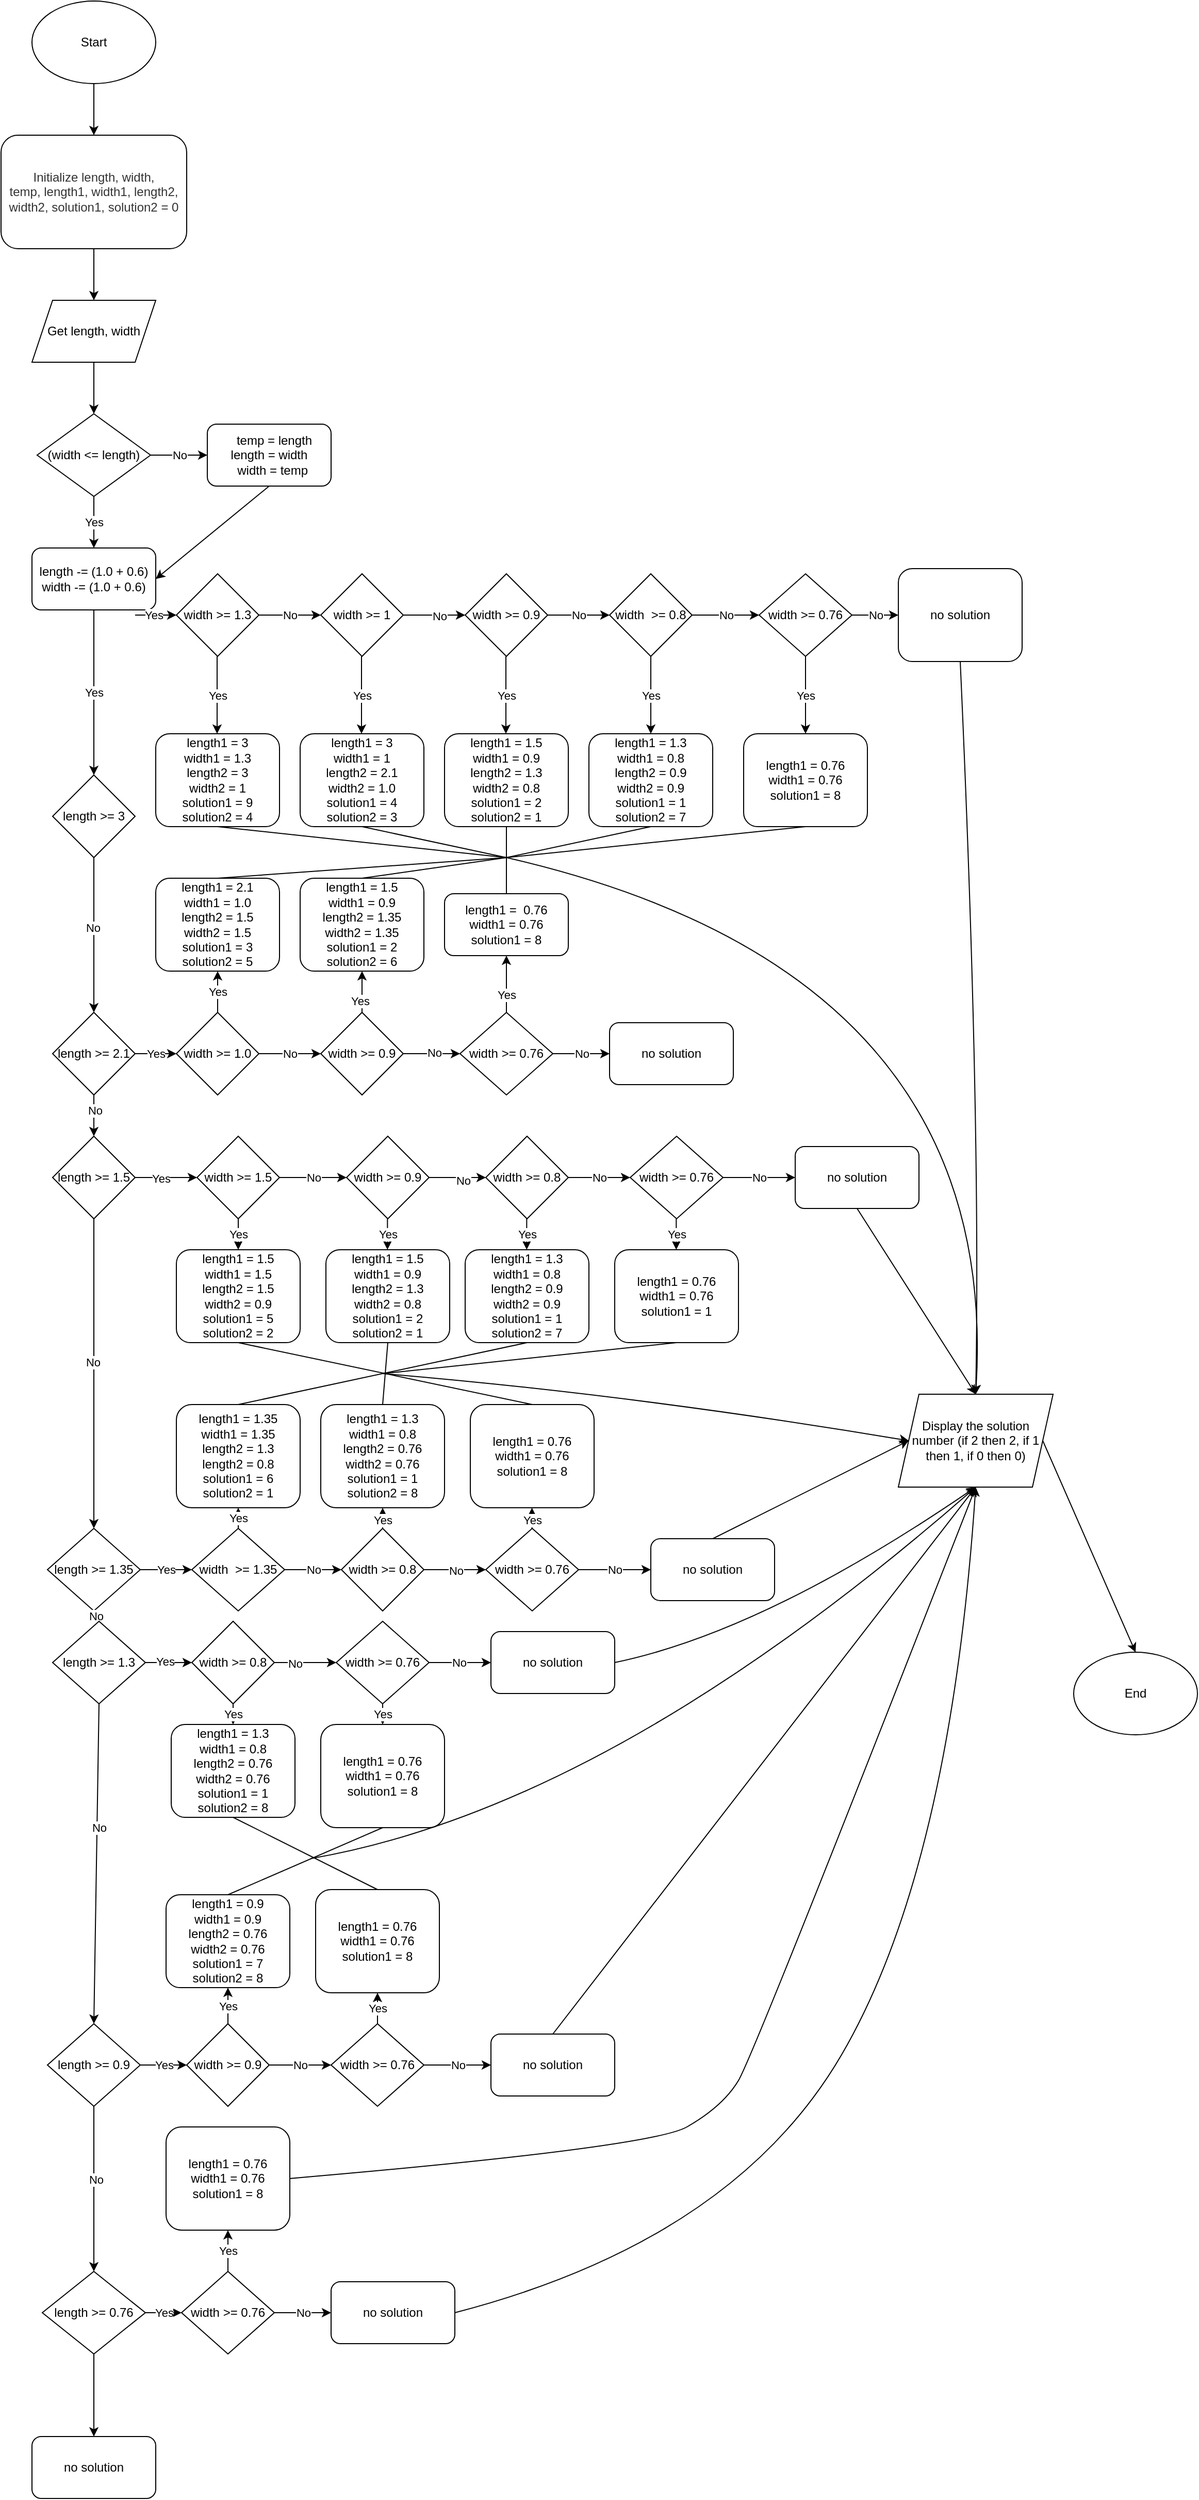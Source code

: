 <mxfile version="15.8.2" type="github">
  <diagram id="d-orxMP7u0uSfBueZLpv" name="Page-1">
    <mxGraphModel dx="1575" dy="1033" grid="1" gridSize="10" guides="1" tooltips="1" connect="1" arrows="1" fold="1" page="1" pageScale="1" pageWidth="1200" pageHeight="1920" math="0" shadow="0">
      <root>
        <mxCell id="0" />
        <mxCell id="1" parent="0" />
        <mxCell id="_EXevsXsaBAd4mSZJ1PT-3" value="" style="endArrow=classic;html=1;rounded=0;exitX=0.5;exitY=1;exitDx=0;exitDy=0;entryX=0.5;entryY=0;entryDx=0;entryDy=0;" parent="1" target="_EXevsXsaBAd4mSZJ1PT-4" edge="1">
          <mxGeometry width="50" height="50" relative="1" as="geometry">
            <mxPoint x="100.0" y="110" as="sourcePoint" />
            <mxPoint x="350" y="190" as="targetPoint" />
          </mxGeometry>
        </mxCell>
        <mxCell id="_EXevsXsaBAd4mSZJ1PT-4" value="&lt;span data-lucid-type=&quot;application/vnd.lucid.text&quot; data-lucid-content=&quot;{&amp;#34;t&amp;#34;:&amp;#34;Initialize length, width, temp, length1, width1, length2, width2, type1, type2&amp;#34;,&amp;#34;m&amp;#34;:[{&amp;#34;s&amp;#34;:0,&amp;#34;n&amp;#34;:&amp;#34;a&amp;#34;,&amp;#34;v&amp;#34;:&amp;#34;center&amp;#34;},{&amp;#34;s&amp;#34;:0,&amp;#34;n&amp;#34;:&amp;#34;f&amp;#34;,&amp;#34;v&amp;#34;:&amp;#34;Liberation Serif&amp;#34;,&amp;#34;e&amp;#34;:78},{&amp;#34;s&amp;#34;:0,&amp;#34;n&amp;#34;:&amp;#34;c&amp;#34;,&amp;#34;v&amp;#34;:&amp;#34;333333ff&amp;#34;,&amp;#34;e&amp;#34;:78}]}&quot;&gt;&lt;span style=&quot;text-align: center ; color: rgb(51 , 51 , 51)&quot;&gt;Initialize length, width,&lt;br&gt;temp, length1, width1, length2, width2, solution1, solution2 = 0&lt;/span&gt;&lt;/span&gt;" style="rounded=1;whiteSpace=wrap;html=1;" parent="1" vertex="1">
          <mxGeometry x="10" y="160" width="180" height="110" as="geometry" />
        </mxCell>
        <mxCell id="_EXevsXsaBAd4mSZJ1PT-5" value="Start" style="ellipse;whiteSpace=wrap;html=1;" parent="1" vertex="1">
          <mxGeometry x="40" y="30" width="120" height="80" as="geometry" />
        </mxCell>
        <mxCell id="_EXevsXsaBAd4mSZJ1PT-6" value="" style="endArrow=classic;html=1;rounded=0;" parent="1" edge="1">
          <mxGeometry width="50" height="50" relative="1" as="geometry">
            <mxPoint x="100" y="270" as="sourcePoint" />
            <mxPoint x="100" y="320" as="targetPoint" />
          </mxGeometry>
        </mxCell>
        <mxCell id="_EXevsXsaBAd4mSZJ1PT-7" value="Get length, width" style="shape=parallelogram;perimeter=parallelogramPerimeter;whiteSpace=wrap;html=1;fixedSize=1;" parent="1" vertex="1">
          <mxGeometry x="40" y="320" width="120" height="60" as="geometry" />
        </mxCell>
        <mxCell id="_EXevsXsaBAd4mSZJ1PT-8" value="" style="endArrow=classic;html=1;rounded=0;exitX=0.5;exitY=1;exitDx=0;exitDy=0;" parent="1" source="_EXevsXsaBAd4mSZJ1PT-7" edge="1">
          <mxGeometry width="50" height="50" relative="1" as="geometry">
            <mxPoint x="90" y="430" as="sourcePoint" />
            <mxPoint x="100" y="430" as="targetPoint" />
          </mxGeometry>
        </mxCell>
        <mxCell id="_EXevsXsaBAd4mSZJ1PT-9" value="(width &amp;lt;= length)" style="rhombus;whiteSpace=wrap;html=1;" parent="1" vertex="1">
          <mxGeometry x="45" y="430" width="110" height="80" as="geometry" />
        </mxCell>
        <mxCell id="_EXevsXsaBAd4mSZJ1PT-10" value="Yes" style="endArrow=classic;html=1;rounded=0;exitX=0.5;exitY=1;exitDx=0;exitDy=0;" parent="1" source="_EXevsXsaBAd4mSZJ1PT-9" edge="1">
          <mxGeometry width="50" height="50" relative="1" as="geometry">
            <mxPoint x="80" y="560" as="sourcePoint" />
            <mxPoint x="100" y="560" as="targetPoint" />
          </mxGeometry>
        </mxCell>
        <mxCell id="_EXevsXsaBAd4mSZJ1PT-11" value="No" style="endArrow=classic;html=1;rounded=0;exitX=1;exitY=0.5;exitDx=0;exitDy=0;" parent="1" source="_EXevsXsaBAd4mSZJ1PT-9" edge="1">
          <mxGeometry width="50" height="50" relative="1" as="geometry">
            <mxPoint x="160" y="490" as="sourcePoint" />
            <mxPoint x="210" y="470" as="targetPoint" />
          </mxGeometry>
        </mxCell>
        <mxCell id="_EXevsXsaBAd4mSZJ1PT-12" value="&amp;nbsp; &amp;nbsp;temp = length&lt;br&gt;length = width&lt;br&gt;&amp;nbsp; width = temp" style="rounded=1;whiteSpace=wrap;html=1;align=center;" parent="1" vertex="1">
          <mxGeometry x="210" y="440" width="120" height="60" as="geometry" />
        </mxCell>
        <mxCell id="_EXevsXsaBAd4mSZJ1PT-13" value="length -= (1.0 + 0.6)&lt;br&gt;width -= (1.0 + 0.6)" style="rounded=1;whiteSpace=wrap;html=1;" parent="1" vertex="1">
          <mxGeometry x="40" y="560" width="120" height="60" as="geometry" />
        </mxCell>
        <mxCell id="_EXevsXsaBAd4mSZJ1PT-14" value="Yes" style="endArrow=classic;html=1;rounded=0;exitX=0.5;exitY=1;exitDx=0;exitDy=0;entryX=0.5;entryY=0;entryDx=0;entryDy=0;" parent="1" source="_EXevsXsaBAd4mSZJ1PT-13" target="_EXevsXsaBAd4mSZJ1PT-16" edge="1">
          <mxGeometry width="50" height="50" relative="1" as="geometry">
            <mxPoint x="80" y="670" as="sourcePoint" />
            <mxPoint x="100" y="670" as="targetPoint" />
          </mxGeometry>
        </mxCell>
        <mxCell id="_EXevsXsaBAd4mSZJ1PT-15" value="" style="endArrow=classic;html=1;rounded=0;exitX=0.5;exitY=1;exitDx=0;exitDy=0;entryX=1;entryY=0.5;entryDx=0;entryDy=0;" parent="1" source="_EXevsXsaBAd4mSZJ1PT-12" target="_EXevsXsaBAd4mSZJ1PT-13" edge="1">
          <mxGeometry width="50" height="50" relative="1" as="geometry">
            <mxPoint x="250" y="550" as="sourcePoint" />
            <mxPoint x="300" y="500" as="targetPoint" />
          </mxGeometry>
        </mxCell>
        <mxCell id="_EXevsXsaBAd4mSZJ1PT-16" value="length &amp;gt;= 3" style="rhombus;whiteSpace=wrap;html=1;" parent="1" vertex="1">
          <mxGeometry x="60" y="780" width="80" height="80" as="geometry" />
        </mxCell>
        <mxCell id="_EXevsXsaBAd4mSZJ1PT-17" value="" style="endArrow=classic;html=1;rounded=0;exitX=1;exitY=0.5;exitDx=0;exitDy=0;entryX=0;entryY=0.5;entryDx=0;entryDy=0;" parent="1" target="_EXevsXsaBAd4mSZJ1PT-19" edge="1">
          <mxGeometry width="50" height="50" relative="1" as="geometry">
            <mxPoint x="140" y="625" as="sourcePoint" />
            <mxPoint x="200" y="515" as="targetPoint" />
          </mxGeometry>
        </mxCell>
        <mxCell id="_EXevsXsaBAd4mSZJ1PT-18" value="Yes" style="edgeLabel;html=1;align=center;verticalAlign=middle;resizable=0;points=[];" parent="_EXevsXsaBAd4mSZJ1PT-17" vertex="1" connectable="0">
          <mxGeometry x="-0.105" relative="1" as="geometry">
            <mxPoint as="offset" />
          </mxGeometry>
        </mxCell>
        <mxCell id="_EXevsXsaBAd4mSZJ1PT-19" value="width &amp;gt;= 1.3" style="rhombus;whiteSpace=wrap;html=1;" parent="1" vertex="1">
          <mxGeometry x="180" y="585" width="80" height="80" as="geometry" />
        </mxCell>
        <mxCell id="_EXevsXsaBAd4mSZJ1PT-20" value="No" style="endArrow=classic;html=1;rounded=0;exitX=1;exitY=0.5;exitDx=0;exitDy=0;entryX=0;entryY=0.5;entryDx=0;entryDy=0;" parent="1" source="_EXevsXsaBAd4mSZJ1PT-19" target="_EXevsXsaBAd4mSZJ1PT-21" edge="1">
          <mxGeometry width="50" height="50" relative="1" as="geometry">
            <mxPoint x="280" y="535" as="sourcePoint" />
            <mxPoint x="330" y="515" as="targetPoint" />
          </mxGeometry>
        </mxCell>
        <mxCell id="_EXevsXsaBAd4mSZJ1PT-21" value="width &amp;gt;= 1" style="rhombus;whiteSpace=wrap;html=1;" parent="1" vertex="1">
          <mxGeometry x="320" y="585" width="80" height="80" as="geometry" />
        </mxCell>
        <mxCell id="_EXevsXsaBAd4mSZJ1PT-22" value="" style="endArrow=classic;html=1;rounded=0;exitX=0.5;exitY=1;exitDx=0;exitDy=0;entryX=0.5;entryY=0;entryDx=0;entryDy=0;" parent="1" source="_EXevsXsaBAd4mSZJ1PT-16" target="_EXevsXsaBAd4mSZJ1PT-23" edge="1">
          <mxGeometry width="50" height="50" relative="1" as="geometry">
            <mxPoint x="70" y="800" as="sourcePoint" />
            <mxPoint x="100" y="800" as="targetPoint" />
          </mxGeometry>
        </mxCell>
        <mxCell id="_EXevsXsaBAd4mSZJ1PT-35" value="No" style="edgeLabel;html=1;align=center;verticalAlign=middle;resizable=0;points=[];" parent="_EXevsXsaBAd4mSZJ1PT-22" vertex="1" connectable="0">
          <mxGeometry x="-0.092" y="-1" relative="1" as="geometry">
            <mxPoint as="offset" />
          </mxGeometry>
        </mxCell>
        <mxCell id="_EXevsXsaBAd4mSZJ1PT-23" value="length &amp;gt;= 2.1" style="rhombus;whiteSpace=wrap;html=1;" parent="1" vertex="1">
          <mxGeometry x="60" y="1010" width="80" height="80" as="geometry" />
        </mxCell>
        <mxCell id="_EXevsXsaBAd4mSZJ1PT-24" value="" style="endArrow=classic;html=1;rounded=0;exitX=0.5;exitY=1;exitDx=0;exitDy=0;entryX=0.5;entryY=0;entryDx=0;entryDy=0;" parent="1" source="_EXevsXsaBAd4mSZJ1PT-23" target="_EXevsXsaBAd4mSZJ1PT-25" edge="1">
          <mxGeometry width="50" height="50" relative="1" as="geometry">
            <mxPoint x="70" y="930" as="sourcePoint" />
            <mxPoint x="100" y="930" as="targetPoint" />
          </mxGeometry>
        </mxCell>
        <mxCell id="_EXevsXsaBAd4mSZJ1PT-36" value="No" style="edgeLabel;html=1;align=center;verticalAlign=middle;resizable=0;points=[];" parent="_EXevsXsaBAd4mSZJ1PT-24" vertex="1" connectable="0">
          <mxGeometry x="-0.244" y="1" relative="1" as="geometry">
            <mxPoint as="offset" />
          </mxGeometry>
        </mxCell>
        <mxCell id="_EXevsXsaBAd4mSZJ1PT-25" value="length &amp;gt;= 1.5" style="rhombus;whiteSpace=wrap;html=1;" parent="1" vertex="1">
          <mxGeometry x="60" y="1130" width="80" height="80" as="geometry" />
        </mxCell>
        <mxCell id="_EXevsXsaBAd4mSZJ1PT-26" value="" style="endArrow=classic;html=1;rounded=0;exitX=0.5;exitY=1;exitDx=0;exitDy=0;entryX=0.5;entryY=0;entryDx=0;entryDy=0;" parent="1" source="_EXevsXsaBAd4mSZJ1PT-25" target="_EXevsXsaBAd4mSZJ1PT-27" edge="1">
          <mxGeometry width="50" height="50" relative="1" as="geometry">
            <mxPoint x="70" y="1060" as="sourcePoint" />
            <mxPoint x="100" y="1050" as="targetPoint" />
          </mxGeometry>
        </mxCell>
        <mxCell id="_EXevsXsaBAd4mSZJ1PT-37" value="No" style="edgeLabel;html=1;align=center;verticalAlign=middle;resizable=0;points=[];" parent="_EXevsXsaBAd4mSZJ1PT-26" vertex="1" connectable="0">
          <mxGeometry x="-0.072" y="-1" relative="1" as="geometry">
            <mxPoint as="offset" />
          </mxGeometry>
        </mxCell>
        <mxCell id="_EXevsXsaBAd4mSZJ1PT-27" value="length &amp;gt;= 1.35" style="rhombus;whiteSpace=wrap;html=1;" parent="1" vertex="1">
          <mxGeometry x="55" y="1510" width="90" height="80" as="geometry" />
        </mxCell>
        <mxCell id="_EXevsXsaBAd4mSZJ1PT-28" value="" style="endArrow=classic;html=1;rounded=0;exitX=0.5;exitY=1;exitDx=0;exitDy=0;entryX=0.5;entryY=0;entryDx=0;entryDy=0;" parent="1" source="_EXevsXsaBAd4mSZJ1PT-27" target="_EXevsXsaBAd4mSZJ1PT-29" edge="1">
          <mxGeometry width="50" height="50" relative="1" as="geometry">
            <mxPoint x="150" y="1110" as="sourcePoint" />
            <mxPoint x="200" y="1090" as="targetPoint" />
          </mxGeometry>
        </mxCell>
        <mxCell id="_EXevsXsaBAd4mSZJ1PT-38" value="No" style="edgeLabel;html=1;align=center;verticalAlign=middle;resizable=0;points=[];" parent="_EXevsXsaBAd4mSZJ1PT-28" vertex="1" connectable="0">
          <mxGeometry x="-0.063" y="-1" relative="1" as="geometry">
            <mxPoint as="offset" />
          </mxGeometry>
        </mxCell>
        <mxCell id="_EXevsXsaBAd4mSZJ1PT-29" value="length &amp;gt;= 1.3" style="rhombus;whiteSpace=wrap;html=1;" parent="1" vertex="1">
          <mxGeometry x="60" y="1600" width="90" height="80" as="geometry" />
        </mxCell>
        <mxCell id="_EXevsXsaBAd4mSZJ1PT-31" value="" style="endArrow=classic;html=1;rounded=0;entryX=0.5;entryY=0;entryDx=0;entryDy=0;exitX=0.5;exitY=1;exitDx=0;exitDy=0;" parent="1" source="_EXevsXsaBAd4mSZJ1PT-29" target="_EXevsXsaBAd4mSZJ1PT-108" edge="1">
          <mxGeometry width="50" height="50" relative="1" as="geometry">
            <mxPoint x="30" y="1450" as="sourcePoint" />
            <mxPoint x="350" y="1290" as="targetPoint" />
          </mxGeometry>
        </mxCell>
        <mxCell id="_EXevsXsaBAd4mSZJ1PT-39" value="No" style="edgeLabel;html=1;align=center;verticalAlign=middle;resizable=0;points=[];" parent="_EXevsXsaBAd4mSZJ1PT-31" vertex="1" connectable="0">
          <mxGeometry x="-0.225" y="2" relative="1" as="geometry">
            <mxPoint as="offset" />
          </mxGeometry>
        </mxCell>
        <mxCell id="_EXevsXsaBAd4mSZJ1PT-33" value="" style="endArrow=classic;html=1;rounded=0;exitX=0.5;exitY=1;exitDx=0;exitDy=0;entryX=0.5;entryY=0;entryDx=0;entryDy=0;" parent="1" source="_EXevsXsaBAd4mSZJ1PT-108" target="_EXevsXsaBAd4mSZJ1PT-34" edge="1">
          <mxGeometry width="50" height="50" relative="1" as="geometry">
            <mxPoint x="430" y="1180" as="sourcePoint" />
            <mxPoint x="480" y="1090" as="targetPoint" />
          </mxGeometry>
        </mxCell>
        <mxCell id="_EXevsXsaBAd4mSZJ1PT-40" value="No" style="edgeLabel;html=1;align=center;verticalAlign=middle;resizable=0;points=[];" parent="_EXevsXsaBAd4mSZJ1PT-33" vertex="1" connectable="0">
          <mxGeometry x="-0.115" y="2" relative="1" as="geometry">
            <mxPoint as="offset" />
          </mxGeometry>
        </mxCell>
        <mxCell id="_EXevsXsaBAd4mSZJ1PT-34" value="length &amp;gt;= 0.76" style="rhombus;whiteSpace=wrap;html=1;" parent="1" vertex="1">
          <mxGeometry x="50" y="2230" width="100" height="80" as="geometry" />
        </mxCell>
        <mxCell id="_EXevsXsaBAd4mSZJ1PT-42" value="length1 = 3&lt;br&gt;width1 = 1.3&lt;br&gt;length2 = 3&lt;br&gt;width2 = 1&lt;br&gt;solution1 = 9&lt;br&gt;solution2 = 4" style="rounded=1;whiteSpace=wrap;html=1;align=center;" parent="1" vertex="1">
          <mxGeometry x="160" y="740" width="120" height="90" as="geometry" />
        </mxCell>
        <mxCell id="_EXevsXsaBAd4mSZJ1PT-45" value="length1 = 3&lt;br&gt;width1 = 1&lt;br&gt;length2 = 2.1&lt;br&gt;width2 = 1.0&lt;br&gt;solution1 = 4&lt;br&gt;solution2 = 3" style="rounded=1;whiteSpace=wrap;html=1;" parent="1" vertex="1">
          <mxGeometry x="300" y="740" width="120" height="90" as="geometry" />
        </mxCell>
        <mxCell id="_EXevsXsaBAd4mSZJ1PT-46" value="Yes" style="endArrow=classic;html=1;rounded=0;exitX=1;exitY=0.5;exitDx=0;exitDy=0;entryX=0;entryY=0.5;entryDx=0;entryDy=0;" parent="1" source="_EXevsXsaBAd4mSZJ1PT-23" target="_EXevsXsaBAd4mSZJ1PT-50" edge="1">
          <mxGeometry width="50" height="50" relative="1" as="geometry">
            <mxPoint x="340" y="850" as="sourcePoint" />
            <mxPoint x="200" y="840" as="targetPoint" />
          </mxGeometry>
        </mxCell>
        <mxCell id="_EXevsXsaBAd4mSZJ1PT-50" value="width &amp;gt;= 1.0" style="rhombus;whiteSpace=wrap;html=1;" parent="1" vertex="1">
          <mxGeometry x="180" y="1010" width="80" height="80" as="geometry" />
        </mxCell>
        <mxCell id="_EXevsXsaBAd4mSZJ1PT-51" value="Yes" style="endArrow=classic;html=1;rounded=0;exitX=0.5;exitY=0;exitDx=0;exitDy=0;entryX=0.5;entryY=1;entryDx=0;entryDy=0;" parent="1" source="_EXevsXsaBAd4mSZJ1PT-50" target="_EXevsXsaBAd4mSZJ1PT-52" edge="1">
          <mxGeometry width="50" height="50" relative="1" as="geometry">
            <mxPoint x="280" y="860" as="sourcePoint" />
            <mxPoint x="330" y="840" as="targetPoint" />
          </mxGeometry>
        </mxCell>
        <mxCell id="_EXevsXsaBAd4mSZJ1PT-52" value="length1 = 2.1&lt;br&gt;width1 = 1.0&lt;br&gt;length2 = 1.5&lt;br&gt;width2 = 1.5&lt;br&gt;solution1 = 3&lt;br&gt;solution2 = 5" style="rounded=1;whiteSpace=wrap;html=1;" parent="1" vertex="1">
          <mxGeometry x="160" y="880" width="120" height="90" as="geometry" />
        </mxCell>
        <mxCell id="_EXevsXsaBAd4mSZJ1PT-54" value="No" style="endArrow=classic;html=1;rounded=0;exitX=1;exitY=0.5;exitDx=0;exitDy=0;entryX=0;entryY=0.5;entryDx=0;entryDy=0;" parent="1" source="_EXevsXsaBAd4mSZJ1PT-50" target="_EXevsXsaBAd4mSZJ1PT-57" edge="1">
          <mxGeometry width="50" height="50" relative="1" as="geometry">
            <mxPoint x="280" y="870" as="sourcePoint" />
            <mxPoint x="330" y="880" as="targetPoint" />
          </mxGeometry>
        </mxCell>
        <mxCell id="_EXevsXsaBAd4mSZJ1PT-56" value="" style="endArrow=classic;html=1;rounded=0;exitX=1;exitY=0.5;exitDx=0;exitDy=0;entryX=0;entryY=0.5;entryDx=0;entryDy=0;" parent="1" source="_EXevsXsaBAd4mSZJ1PT-25" target="_EXevsXsaBAd4mSZJ1PT-67" edge="1">
          <mxGeometry width="50" height="50" relative="1" as="geometry">
            <mxPoint x="140" y="990" as="sourcePoint" />
            <mxPoint x="190" y="970" as="targetPoint" />
          </mxGeometry>
        </mxCell>
        <mxCell id="_EXevsXsaBAd4mSZJ1PT-72" value="Yes" style="edgeLabel;html=1;align=center;verticalAlign=middle;resizable=0;points=[];" parent="_EXevsXsaBAd4mSZJ1PT-56" vertex="1" connectable="0">
          <mxGeometry x="-0.182" y="-1" relative="1" as="geometry">
            <mxPoint as="offset" />
          </mxGeometry>
        </mxCell>
        <mxCell id="_EXevsXsaBAd4mSZJ1PT-57" value="width &amp;gt;= 0.9" style="rhombus;whiteSpace=wrap;html=1;" parent="1" vertex="1">
          <mxGeometry x="320" y="1010" width="80" height="80" as="geometry" />
        </mxCell>
        <mxCell id="_EXevsXsaBAd4mSZJ1PT-58" value="" style="endArrow=classic;html=1;rounded=0;entryX=0.5;entryY=1;entryDx=0;entryDy=0;exitX=0.5;exitY=0;exitDx=0;exitDy=0;" parent="1" source="_EXevsXsaBAd4mSZJ1PT-57" target="_EXevsXsaBAd4mSZJ1PT-59" edge="1">
          <mxGeometry width="50" height="50" relative="1" as="geometry">
            <mxPoint x="370" y="1070" as="sourcePoint" />
            <mxPoint x="460" y="840" as="targetPoint" />
          </mxGeometry>
        </mxCell>
        <mxCell id="_EXevsXsaBAd4mSZJ1PT-60" value="Yes" style="edgeLabel;html=1;align=center;verticalAlign=middle;resizable=0;points=[];" parent="_EXevsXsaBAd4mSZJ1PT-58" vertex="1" connectable="0">
          <mxGeometry x="-0.421" y="2" relative="1" as="geometry">
            <mxPoint as="offset" />
          </mxGeometry>
        </mxCell>
        <mxCell id="_EXevsXsaBAd4mSZJ1PT-59" value="length1 = 1.5&lt;br&gt;width1 = 0.9&lt;br&gt;length2 = 1.35&lt;br&gt;width2 = 1.35&lt;br&gt;solution1 = 2&lt;br&gt;solution2 = 6" style="rounded=1;whiteSpace=wrap;html=1;" parent="1" vertex="1">
          <mxGeometry x="300" y="880" width="120" height="90" as="geometry" />
        </mxCell>
        <mxCell id="_EXevsXsaBAd4mSZJ1PT-61" value="width &amp;gt;= 0.76" style="rhombus;whiteSpace=wrap;html=1;" parent="1" vertex="1">
          <mxGeometry x="455" y="1010" width="90" height="80" as="geometry" />
        </mxCell>
        <mxCell id="_EXevsXsaBAd4mSZJ1PT-62" value="" style="endArrow=classic;html=1;rounded=0;exitX=1;exitY=0.5;exitDx=0;exitDy=0;entryX=0;entryY=0.5;entryDx=0;entryDy=0;" parent="1" source="_EXevsXsaBAd4mSZJ1PT-57" target="_EXevsXsaBAd4mSZJ1PT-61" edge="1">
          <mxGeometry width="50" height="50" relative="1" as="geometry">
            <mxPoint x="350" y="970" as="sourcePoint" />
            <mxPoint x="400" y="920" as="targetPoint" />
          </mxGeometry>
        </mxCell>
        <mxCell id="_EXevsXsaBAd4mSZJ1PT-63" value="No" style="edgeLabel;html=1;align=center;verticalAlign=middle;resizable=0;points=[];" parent="_EXevsXsaBAd4mSZJ1PT-62" vertex="1" connectable="0">
          <mxGeometry x="0.086" y="1" relative="1" as="geometry">
            <mxPoint as="offset" />
          </mxGeometry>
        </mxCell>
        <mxCell id="_EXevsXsaBAd4mSZJ1PT-64" value="" style="endArrow=classic;html=1;rounded=0;exitX=0.5;exitY=0;exitDx=0;exitDy=0;entryX=0.5;entryY=1;entryDx=0;entryDy=0;" parent="1" source="_EXevsXsaBAd4mSZJ1PT-61" target="_EXevsXsaBAd4mSZJ1PT-65" edge="1">
          <mxGeometry width="50" height="50" relative="1" as="geometry">
            <mxPoint x="550" y="920" as="sourcePoint" />
            <mxPoint x="590" y="900" as="targetPoint" />
          </mxGeometry>
        </mxCell>
        <mxCell id="_EXevsXsaBAd4mSZJ1PT-66" value="Yes" style="edgeLabel;html=1;align=center;verticalAlign=middle;resizable=0;points=[];" parent="_EXevsXsaBAd4mSZJ1PT-64" vertex="1" connectable="0">
          <mxGeometry x="-0.386" relative="1" as="geometry">
            <mxPoint as="offset" />
          </mxGeometry>
        </mxCell>
        <mxCell id="_EXevsXsaBAd4mSZJ1PT-65" value="length1 = &amp;nbsp;0.76&lt;br&gt;width1 = 0.76&lt;br&gt;solution1 = 8" style="rounded=1;whiteSpace=wrap;html=1;" parent="1" vertex="1">
          <mxGeometry x="440" y="895" width="120" height="60" as="geometry" />
        </mxCell>
        <mxCell id="_EXevsXsaBAd4mSZJ1PT-67" value="width &amp;gt;= 1.5" style="rhombus;whiteSpace=wrap;html=1;" parent="1" vertex="1">
          <mxGeometry x="200" y="1130" width="80" height="80" as="geometry" />
        </mxCell>
        <mxCell id="_EXevsXsaBAd4mSZJ1PT-68" value="No" style="endArrow=classic;html=1;rounded=0;exitX=1;exitY=0.5;exitDx=0;exitDy=0;entryX=0;entryY=0.5;entryDx=0;entryDy=0;" parent="1" source="_EXevsXsaBAd4mSZJ1PT-67" target="_EXevsXsaBAd4mSZJ1PT-69" edge="1">
          <mxGeometry width="50" height="50" relative="1" as="geometry">
            <mxPoint x="270" y="860" as="sourcePoint" />
            <mxPoint x="320" y="840" as="targetPoint" />
          </mxGeometry>
        </mxCell>
        <mxCell id="_EXevsXsaBAd4mSZJ1PT-69" value="width &amp;gt;= 0.9" style="rhombus;whiteSpace=wrap;html=1;" parent="1" vertex="1">
          <mxGeometry x="345" y="1130" width="80" height="80" as="geometry" />
        </mxCell>
        <mxCell id="_EXevsXsaBAd4mSZJ1PT-73" value="length1 = 1.5&lt;br&gt;width1 = 1.5&lt;br&gt;length2 = 1.5&lt;br&gt;width2 = 0.9&lt;br&gt;solution1 = 5&lt;br&gt;solution2 = 2" style="rounded=1;whiteSpace=wrap;html=1;" parent="1" vertex="1">
          <mxGeometry x="180" y="1240" width="120" height="90" as="geometry" />
        </mxCell>
        <mxCell id="_EXevsXsaBAd4mSZJ1PT-76" value="" style="endArrow=classic;html=1;rounded=0;entryX=0;entryY=0.5;entryDx=0;entryDy=0;exitX=1;exitY=0.5;exitDx=0;exitDy=0;" parent="1" source="_EXevsXsaBAd4mSZJ1PT-21" target="_EXevsXsaBAd4mSZJ1PT-79" edge="1">
          <mxGeometry width="50" height="50" relative="1" as="geometry">
            <mxPoint x="370" y="715" as="sourcePoint" />
            <mxPoint x="450" y="395" as="targetPoint" />
          </mxGeometry>
        </mxCell>
        <mxCell id="_EXevsXsaBAd4mSZJ1PT-78" value="No" style="edgeLabel;html=1;align=center;verticalAlign=middle;resizable=0;points=[];" parent="_EXevsXsaBAd4mSZJ1PT-76" vertex="1" connectable="0">
          <mxGeometry x="0.148" y="-1" relative="1" as="geometry">
            <mxPoint as="offset" />
          </mxGeometry>
        </mxCell>
        <mxCell id="_EXevsXsaBAd4mSZJ1PT-79" value="width &amp;gt;= 0.9" style="rhombus;whiteSpace=wrap;html=1;" parent="1" vertex="1">
          <mxGeometry x="460" y="585" width="80" height="80" as="geometry" />
        </mxCell>
        <mxCell id="_EXevsXsaBAd4mSZJ1PT-80" value="No" style="endArrow=classic;html=1;rounded=0;exitX=1;exitY=0.5;exitDx=0;exitDy=0;entryX=0;entryY=0.5;entryDx=0;entryDy=0;" parent="1" source="_EXevsXsaBAd4mSZJ1PT-79" target="_EXevsXsaBAd4mSZJ1PT-81" edge="1">
          <mxGeometry width="50" height="50" relative="1" as="geometry">
            <mxPoint x="530" y="405" as="sourcePoint" />
            <mxPoint x="590" y="385" as="targetPoint" />
          </mxGeometry>
        </mxCell>
        <mxCell id="_EXevsXsaBAd4mSZJ1PT-81" value="width &amp;nbsp;&amp;gt;= 0.8" style="rhombus;whiteSpace=wrap;html=1;" parent="1" vertex="1">
          <mxGeometry x="600" y="585" width="80" height="80" as="geometry" />
        </mxCell>
        <mxCell id="_EXevsXsaBAd4mSZJ1PT-83" value="length1 = 1.5&lt;br&gt;width1 = 0.9&lt;br&gt;length2 = 1.3&lt;br&gt;width2 = 0.8&lt;br&gt;solution1 = 2&lt;br&gt;solution2 = 1" style="rounded=1;whiteSpace=wrap;html=1;" parent="1" vertex="1">
          <mxGeometry x="440" y="740" width="120" height="90" as="geometry" />
        </mxCell>
        <mxCell id="_EXevsXsaBAd4mSZJ1PT-85" value="length1 = 1.3&lt;br&gt;width1 = 0.8&lt;br&gt;length2 = 0.9&lt;br&gt;width2 = 0.9&lt;br&gt;solution1 = 1&lt;br&gt;solution2 = 7" style="rounded=1;whiteSpace=wrap;html=1;" parent="1" vertex="1">
          <mxGeometry x="580" y="740" width="120" height="90" as="geometry" />
        </mxCell>
        <mxCell id="_EXevsXsaBAd4mSZJ1PT-88" value="No" style="endArrow=classic;html=1;rounded=0;exitX=1;exitY=0.5;exitDx=0;exitDy=0;entryX=0;entryY=0.5;entryDx=0;entryDy=0;" parent="1" source="_EXevsXsaBAd4mSZJ1PT-81" target="_EXevsXsaBAd4mSZJ1PT-89" edge="1">
          <mxGeometry width="50" height="50" relative="1" as="geometry">
            <mxPoint x="670" y="405" as="sourcePoint" />
            <mxPoint x="720" y="385" as="targetPoint" />
          </mxGeometry>
        </mxCell>
        <mxCell id="geJAWq-fUzTMnwiIF5EW-5" value="No" style="edgeStyle=orthogonalEdgeStyle;rounded=0;orthogonalLoop=1;jettySize=auto;html=1;exitX=1;exitY=0.5;exitDx=0;exitDy=0;entryX=0;entryY=0.5;entryDx=0;entryDy=0;" parent="1" source="_EXevsXsaBAd4mSZJ1PT-89" target="geJAWq-fUzTMnwiIF5EW-7" edge="1">
          <mxGeometry relative="1" as="geometry">
            <mxPoint x="890" y="625.176" as="targetPoint" />
          </mxGeometry>
        </mxCell>
        <mxCell id="_EXevsXsaBAd4mSZJ1PT-89" value="width &amp;gt;= 0.76" style="rhombus;whiteSpace=wrap;html=1;" parent="1" vertex="1">
          <mxGeometry x="745" y="585" width="90" height="80" as="geometry" />
        </mxCell>
        <mxCell id="_EXevsXsaBAd4mSZJ1PT-90" value="Yes" style="endArrow=classic;html=1;rounded=0;exitX=0.5;exitY=1;exitDx=0;exitDy=0;" parent="1" source="_EXevsXsaBAd4mSZJ1PT-89" edge="1">
          <mxGeometry width="50" height="50" relative="1" as="geometry">
            <mxPoint x="790" y="670" as="sourcePoint" />
            <mxPoint x="790" y="740" as="targetPoint" />
          </mxGeometry>
        </mxCell>
        <mxCell id="_EXevsXsaBAd4mSZJ1PT-91" value="length1 = 0.76&lt;br&gt;width1 = 0.76&lt;br&gt;solution1 = 8" style="rounded=1;whiteSpace=wrap;html=1;" parent="1" vertex="1">
          <mxGeometry x="730" y="740" width="120" height="90" as="geometry" />
        </mxCell>
        <mxCell id="_EXevsXsaBAd4mSZJ1PT-92" value="No" style="endArrow=classic;html=1;rounded=0;exitX=1;exitY=0.5;exitDx=0;exitDy=0;entryX=0;entryY=0.5;entryDx=0;entryDy=0;" parent="1" source="_EXevsXsaBAd4mSZJ1PT-61" target="_EXevsXsaBAd4mSZJ1PT-93" edge="1">
          <mxGeometry width="50" height="50" relative="1" as="geometry">
            <mxPoint x="480" y="990" as="sourcePoint" />
            <mxPoint x="560" y="960" as="targetPoint" />
            <Array as="points" />
          </mxGeometry>
        </mxCell>
        <mxCell id="_EXevsXsaBAd4mSZJ1PT-93" value="no solution" style="rounded=1;whiteSpace=wrap;html=1;" parent="1" vertex="1">
          <mxGeometry x="600" y="1020" width="120" height="60" as="geometry" />
        </mxCell>
        <mxCell id="_EXevsXsaBAd4mSZJ1PT-95" value="width &amp;gt;= 0.8" style="rhombus;whiteSpace=wrap;html=1;" parent="1" vertex="1">
          <mxGeometry x="480" y="1130" width="80" height="80" as="geometry" />
        </mxCell>
        <mxCell id="_EXevsXsaBAd4mSZJ1PT-96" value="" style="endArrow=classic;html=1;rounded=0;exitX=1;exitY=0.5;exitDx=0;exitDy=0;entryX=0;entryY=0.5;entryDx=0;entryDy=0;" parent="1" source="_EXevsXsaBAd4mSZJ1PT-69" target="_EXevsXsaBAd4mSZJ1PT-95" edge="1">
          <mxGeometry width="50" height="50" relative="1" as="geometry">
            <mxPoint x="350" y="930" as="sourcePoint" />
            <mxPoint x="400" y="880" as="targetPoint" />
          </mxGeometry>
        </mxCell>
        <mxCell id="_EXevsXsaBAd4mSZJ1PT-102" value="No" style="edgeLabel;html=1;align=center;verticalAlign=middle;resizable=0;points=[];" parent="_EXevsXsaBAd4mSZJ1PT-96" vertex="1" connectable="0">
          <mxGeometry x="0.189" y="-3" relative="1" as="geometry">
            <mxPoint as="offset" />
          </mxGeometry>
        </mxCell>
        <mxCell id="_EXevsXsaBAd4mSZJ1PT-98" value="length1 = 1.5&lt;br&gt;width1 = 0.9&lt;br&gt;length2 = 1.3&lt;br&gt;width2 = 0.8&lt;br&gt;solution1 = 2&lt;br&gt;solution2 = 1" style="rounded=1;whiteSpace=wrap;html=1;" parent="1" vertex="1">
          <mxGeometry x="325" y="1240" width="120" height="90" as="geometry" />
        </mxCell>
        <mxCell id="_EXevsXsaBAd4mSZJ1PT-104" value="length1 = 1.3&lt;br&gt;width1 = 0.8&lt;br&gt;length2 = 0.9&lt;br&gt;width2 = 0.9&lt;br&gt;solution1 = 1&lt;br&gt;solution2 = 7" style="rounded=1;whiteSpace=wrap;html=1;" parent="1" vertex="1">
          <mxGeometry x="460" y="1240" width="120" height="90" as="geometry" />
        </mxCell>
        <mxCell id="_EXevsXsaBAd4mSZJ1PT-107" value="No" style="endArrow=classic;html=1;rounded=0;exitX=1;exitY=0.5;exitDx=0;exitDy=0;entryX=0;entryY=0.5;entryDx=0;entryDy=0;" parent="1" source="_EXevsXsaBAd4mSZJ1PT-95" target="_EXevsXsaBAd4mSZJ1PT-109" edge="1">
          <mxGeometry width="50" height="50" relative="1" as="geometry">
            <mxPoint x="670" y="980" as="sourcePoint" />
            <mxPoint x="740" y="1000" as="targetPoint" />
          </mxGeometry>
        </mxCell>
        <mxCell id="_EXevsXsaBAd4mSZJ1PT-108" value="length &amp;gt;= 0.9" style="rhombus;whiteSpace=wrap;html=1;" parent="1" vertex="1">
          <mxGeometry x="55" y="1990" width="90" height="80" as="geometry" />
        </mxCell>
        <mxCell id="geJAWq-fUzTMnwiIF5EW-9" value="No" style="edgeStyle=orthogonalEdgeStyle;rounded=0;orthogonalLoop=1;jettySize=auto;html=1;exitX=1;exitY=0.5;exitDx=0;exitDy=0;entryX=0;entryY=0.5;entryDx=0;entryDy=0;" parent="1" source="_EXevsXsaBAd4mSZJ1PT-109" target="geJAWq-fUzTMnwiIF5EW-8" edge="1">
          <mxGeometry relative="1" as="geometry" />
        </mxCell>
        <mxCell id="_EXevsXsaBAd4mSZJ1PT-109" value="width &amp;gt;= 0.76" style="rhombus;whiteSpace=wrap;html=1;" parent="1" vertex="1">
          <mxGeometry x="620" y="1130" width="90" height="80" as="geometry" />
        </mxCell>
        <mxCell id="_EXevsXsaBAd4mSZJ1PT-111" value="length1 = 0.76&lt;br&gt;width1 = 0.76&lt;br&gt;solution1 = 1" style="rounded=1;whiteSpace=wrap;html=1;" parent="1" vertex="1">
          <mxGeometry x="605" y="1240" width="120" height="90" as="geometry" />
        </mxCell>
        <mxCell id="_EXevsXsaBAd4mSZJ1PT-112" value="Yes" style="endArrow=classic;html=1;rounded=0;exitX=1;exitY=0.5;exitDx=0;exitDy=0;entryX=0;entryY=0.5;entryDx=0;entryDy=0;" parent="1" source="_EXevsXsaBAd4mSZJ1PT-27" target="_EXevsXsaBAd4mSZJ1PT-113" edge="1">
          <mxGeometry width="50" height="50" relative="1" as="geometry">
            <mxPoint x="70" y="1380" as="sourcePoint" />
            <mxPoint x="100" y="1380" as="targetPoint" />
          </mxGeometry>
        </mxCell>
        <mxCell id="_EXevsXsaBAd4mSZJ1PT-113" value="width &amp;nbsp;&amp;gt;= 1.35" style="rhombus;whiteSpace=wrap;html=1;" parent="1" vertex="1">
          <mxGeometry x="195" y="1510" width="90" height="80" as="geometry" />
        </mxCell>
        <mxCell id="_EXevsXsaBAd4mSZJ1PT-114" value="No" style="endArrow=classic;html=1;rounded=0;exitX=1;exitY=0.5;exitDx=0;exitDy=0;entryX=0;entryY=0.5;entryDx=0;entryDy=0;" parent="1" source="_EXevsXsaBAd4mSZJ1PT-113" target="_EXevsXsaBAd4mSZJ1PT-115" edge="1">
          <mxGeometry width="50" height="50" relative="1" as="geometry">
            <mxPoint x="140" y="1540" as="sourcePoint" />
            <mxPoint x="103" y="1600" as="targetPoint" />
            <mxPoint as="offset" />
          </mxGeometry>
        </mxCell>
        <mxCell id="_EXevsXsaBAd4mSZJ1PT-115" value="width &amp;gt;= 0.8" style="rhombus;whiteSpace=wrap;html=1;" parent="1" vertex="1">
          <mxGeometry x="340" y="1510" width="80" height="80" as="geometry" />
        </mxCell>
        <mxCell id="_EXevsXsaBAd4mSZJ1PT-116" value="width &amp;gt;= 0.76" style="rhombus;whiteSpace=wrap;html=1;" parent="1" vertex="1">
          <mxGeometry x="480" y="1510" width="90" height="80" as="geometry" />
        </mxCell>
        <mxCell id="_EXevsXsaBAd4mSZJ1PT-117" value="No" style="endArrow=classic;html=1;rounded=0;exitX=1;exitY=0.5;exitDx=0;exitDy=0;entryX=0;entryY=0.5;entryDx=0;entryDy=0;" parent="1" source="_EXevsXsaBAd4mSZJ1PT-115" target="_EXevsXsaBAd4mSZJ1PT-116" edge="1">
          <mxGeometry x="0.02" y="-1" width="50" height="50" relative="1" as="geometry">
            <mxPoint x="272.5" y="1540" as="sourcePoint" />
            <mxPoint x="322.5" y="1490" as="targetPoint" />
            <mxPoint as="offset" />
          </mxGeometry>
        </mxCell>
        <mxCell id="_EXevsXsaBAd4mSZJ1PT-119" value="Yes" style="endArrow=classic;html=1;rounded=0;entryX=0.5;entryY=1;entryDx=0;entryDy=0;" parent="1" target="_EXevsXsaBAd4mSZJ1PT-120" edge="1">
          <mxGeometry width="50" height="50" relative="1" as="geometry">
            <mxPoint x="240" y="1510" as="sourcePoint" />
            <mxPoint x="220" y="1550" as="targetPoint" />
          </mxGeometry>
        </mxCell>
        <mxCell id="_EXevsXsaBAd4mSZJ1PT-120" value="length1 = 1.35&lt;br&gt;width1 = 1.35&lt;br&gt;length2 = 1.3&lt;br&gt;length2 = 0.8&lt;br&gt;solution1 = 6&lt;br&gt;solution2 = 1" style="rounded=1;whiteSpace=wrap;html=1;" parent="1" vertex="1">
          <mxGeometry x="180" y="1390" width="120" height="100" as="geometry" />
        </mxCell>
        <mxCell id="_EXevsXsaBAd4mSZJ1PT-122" value="Yes" style="endArrow=classic;html=1;rounded=0;entryX=0.5;entryY=1;entryDx=0;entryDy=0;exitX=0.5;exitY=0;exitDx=0;exitDy=0;" parent="1" source="_EXevsXsaBAd4mSZJ1PT-115" target="_EXevsXsaBAd4mSZJ1PT-123" edge="1">
          <mxGeometry x="-0.185" width="50" height="50" relative="1" as="geometry">
            <mxPoint x="380" y="1510" as="sourcePoint" />
            <mxPoint x="210" y="1670" as="targetPoint" />
            <mxPoint as="offset" />
          </mxGeometry>
        </mxCell>
        <mxCell id="_EXevsXsaBAd4mSZJ1PT-123" value="length1 = 1.3&lt;br&gt;width1 = 0.8&lt;br&gt;length2 = 0.76&lt;br&gt;width2 = 0.76&lt;br&gt;solution1 = 1&lt;br&gt;solution2 = 8" style="rounded=1;whiteSpace=wrap;html=1;" parent="1" vertex="1">
          <mxGeometry x="320" y="1390" width="120" height="100" as="geometry" />
        </mxCell>
        <mxCell id="_EXevsXsaBAd4mSZJ1PT-125" value="length1 = 0.76&lt;br&gt;width1 = 0.76&lt;br&gt;solution1 = 8" style="rounded=1;whiteSpace=wrap;html=1;" parent="1" vertex="1">
          <mxGeometry x="465" y="1390" width="120" height="100" as="geometry" />
        </mxCell>
        <mxCell id="_EXevsXsaBAd4mSZJ1PT-131" value="no solution" style="rounded=1;whiteSpace=wrap;html=1;" parent="1" vertex="1">
          <mxGeometry x="640" y="1520" width="120" height="60" as="geometry" />
        </mxCell>
        <mxCell id="_EXevsXsaBAd4mSZJ1PT-132" value="No" style="endArrow=classic;html=1;rounded=0;exitX=1;exitY=0.5;exitDx=0;exitDy=0;entryX=0;entryY=0.5;entryDx=0;entryDy=0;" parent="1" source="_EXevsXsaBAd4mSZJ1PT-116" target="_EXevsXsaBAd4mSZJ1PT-131" edge="1">
          <mxGeometry width="50" height="50" relative="1" as="geometry">
            <mxPoint x="430" y="1540" as="sourcePoint" />
            <mxPoint x="480" y="1490" as="targetPoint" />
          </mxGeometry>
        </mxCell>
        <mxCell id="_EXevsXsaBAd4mSZJ1PT-133" value="" style="endArrow=classic;html=1;rounded=0;exitX=1;exitY=0.5;exitDx=0;exitDy=0;entryX=0;entryY=0.5;entryDx=0;entryDy=0;" parent="1" source="_EXevsXsaBAd4mSZJ1PT-29" target="_EXevsXsaBAd4mSZJ1PT-135" edge="1">
          <mxGeometry width="50" height="50" relative="1" as="geometry">
            <mxPoint x="230" y="1370" as="sourcePoint" />
            <mxPoint x="245" y="1360" as="targetPoint" />
          </mxGeometry>
        </mxCell>
        <mxCell id="_EXevsXsaBAd4mSZJ1PT-147" value="Yes" style="edgeLabel;html=1;align=center;verticalAlign=middle;resizable=0;points=[];" parent="_EXevsXsaBAd4mSZJ1PT-133" vertex="1" connectable="0">
          <mxGeometry x="-0.177" y="1" relative="1" as="geometry">
            <mxPoint as="offset" />
          </mxGeometry>
        </mxCell>
        <mxCell id="_EXevsXsaBAd4mSZJ1PT-135" value="width &amp;gt;= 0.8" style="rhombus;whiteSpace=wrap;html=1;" parent="1" vertex="1">
          <mxGeometry x="195" y="1600" width="80" height="80" as="geometry" />
        </mxCell>
        <mxCell id="_EXevsXsaBAd4mSZJ1PT-137" value="length1 = 1.3&lt;br&gt;width1 = 0.8&lt;br&gt;length2 = 0.76&lt;br&gt;width2 = 0.76&lt;br&gt;solution1 = 1&lt;br&gt;solution2 = 8" style="rounded=1;whiteSpace=wrap;html=1;" parent="1" vertex="1">
          <mxGeometry x="175" y="1700" width="120" height="90" as="geometry" />
        </mxCell>
        <mxCell id="_EXevsXsaBAd4mSZJ1PT-139" value="width &amp;gt;= 0.76" style="rhombus;whiteSpace=wrap;html=1;" parent="1" vertex="1">
          <mxGeometry x="335" y="1600" width="90" height="80" as="geometry" />
        </mxCell>
        <mxCell id="_EXevsXsaBAd4mSZJ1PT-141" value="length1 = 0.76&lt;br&gt;width1 = 0.76&lt;br&gt;solution1 = 8" style="rounded=1;whiteSpace=wrap;html=1;" parent="1" vertex="1">
          <mxGeometry x="320" y="1700" width="120" height="100" as="geometry" />
        </mxCell>
        <mxCell id="_EXevsXsaBAd4mSZJ1PT-142" value="no solution" style="rounded=1;whiteSpace=wrap;html=1;" parent="1" vertex="1">
          <mxGeometry x="485" y="1610" width="120" height="60" as="geometry" />
        </mxCell>
        <mxCell id="_EXevsXsaBAd4mSZJ1PT-143" value="" style="endArrow=classic;html=1;rounded=0;exitX=1;exitY=0.5;exitDx=0;exitDy=0;entryX=0;entryY=0.5;entryDx=0;entryDy=0;" parent="1" source="_EXevsXsaBAd4mSZJ1PT-139" target="_EXevsXsaBAd4mSZJ1PT-142" edge="1">
          <mxGeometry width="50" height="50" relative="1" as="geometry">
            <mxPoint x="551.25" y="1390" as="sourcePoint" />
            <mxPoint x="601.25" y="1340" as="targetPoint" />
          </mxGeometry>
        </mxCell>
        <mxCell id="_EXevsXsaBAd4mSZJ1PT-145" value="No" style="edgeLabel;html=1;align=center;verticalAlign=middle;resizable=0;points=[];" parent="_EXevsXsaBAd4mSZJ1PT-143" vertex="1" connectable="0">
          <mxGeometry x="-0.051" relative="1" as="geometry">
            <mxPoint as="offset" />
          </mxGeometry>
        </mxCell>
        <mxCell id="_EXevsXsaBAd4mSZJ1PT-144" value="" style="endArrow=classic;html=1;rounded=0;exitX=1;exitY=0.5;exitDx=0;exitDy=0;entryX=0;entryY=0.5;entryDx=0;entryDy=0;" parent="1" source="_EXevsXsaBAd4mSZJ1PT-135" target="_EXevsXsaBAd4mSZJ1PT-139" edge="1">
          <mxGeometry width="50" height="50" relative="1" as="geometry">
            <mxPoint x="290" y="1420" as="sourcePoint" />
            <mxPoint x="340" y="1370" as="targetPoint" />
          </mxGeometry>
        </mxCell>
        <mxCell id="_EXevsXsaBAd4mSZJ1PT-148" value="No" style="edgeLabel;html=1;align=center;verticalAlign=middle;resizable=0;points=[];" parent="_EXevsXsaBAd4mSZJ1PT-144" vertex="1" connectable="0">
          <mxGeometry x="-0.335" y="-1" relative="1" as="geometry">
            <mxPoint as="offset" />
          </mxGeometry>
        </mxCell>
        <mxCell id="_EXevsXsaBAd4mSZJ1PT-146" value="Yes" style="endArrow=classic;html=1;rounded=0;exitX=1;exitY=0.5;exitDx=0;exitDy=0;entryX=0;entryY=0.5;entryDx=0;entryDy=0;" parent="1" source="_EXevsXsaBAd4mSZJ1PT-108" target="_EXevsXsaBAd4mSZJ1PT-149" edge="1">
          <mxGeometry width="50" height="50" relative="1" as="geometry">
            <mxPoint x="370" y="1250" as="sourcePoint" />
            <mxPoint x="420" y="1200" as="targetPoint" />
          </mxGeometry>
        </mxCell>
        <mxCell id="_EXevsXsaBAd4mSZJ1PT-149" value="width &amp;gt;= 0.9" style="rhombus;whiteSpace=wrap;html=1;" parent="1" vertex="1">
          <mxGeometry x="190" y="1990" width="80" height="80" as="geometry" />
        </mxCell>
        <mxCell id="_EXevsXsaBAd4mSZJ1PT-151" value="length1 = 0.9&lt;br&gt;width1 = 0.9&lt;br&gt;length2 = 0.76&lt;br&gt;width2 = 0.76&lt;br&gt;solution1 = 7&lt;br&gt;solution2 = 8" style="rounded=1;whiteSpace=wrap;html=1;" parent="1" vertex="1">
          <mxGeometry x="170" y="1865" width="120" height="90" as="geometry" />
        </mxCell>
        <mxCell id="_EXevsXsaBAd4mSZJ1PT-152" value="No" style="endArrow=classic;html=1;rounded=0;entryX=0;entryY=0.5;entryDx=0;entryDy=0;exitX=1;exitY=0.5;exitDx=0;exitDy=0;" parent="1" source="_EXevsXsaBAd4mSZJ1PT-149" target="_EXevsXsaBAd4mSZJ1PT-154" edge="1">
          <mxGeometry width="50" height="50" relative="1" as="geometry">
            <mxPoint x="550" y="1220" as="sourcePoint" />
            <mxPoint x="760" y="1350.0" as="targetPoint" />
          </mxGeometry>
        </mxCell>
        <mxCell id="_EXevsXsaBAd4mSZJ1PT-154" value="width &amp;gt;= 0.76" style="rhombus;whiteSpace=wrap;html=1;" parent="1" vertex="1">
          <mxGeometry x="330" y="1990" width="90" height="80" as="geometry" />
        </mxCell>
        <mxCell id="_EXevsXsaBAd4mSZJ1PT-155" value="Yes" style="endArrow=classic;html=1;rounded=0;exitX=0.5;exitY=0;exitDx=0;exitDy=0;entryX=0.5;entryY=1;entryDx=0;entryDy=0;" parent="1" source="_EXevsXsaBAd4mSZJ1PT-154" target="_EXevsXsaBAd4mSZJ1PT-156" edge="1">
          <mxGeometry width="50" height="50" relative="1" as="geometry">
            <mxPoint x="854.58" y="1280" as="sourcePoint" />
            <mxPoint x="854.58" y="1330" as="targetPoint" />
          </mxGeometry>
        </mxCell>
        <mxCell id="_EXevsXsaBAd4mSZJ1PT-156" value="length1 = 0.76&lt;br&gt;width1 = 0.76&lt;br&gt;solution1 = 8" style="rounded=1;whiteSpace=wrap;html=1;" parent="1" vertex="1">
          <mxGeometry x="315" y="1860" width="120" height="100" as="geometry" />
        </mxCell>
        <mxCell id="_EXevsXsaBAd4mSZJ1PT-157" value="no solution" style="rounded=1;whiteSpace=wrap;html=1;" parent="1" vertex="1">
          <mxGeometry x="485" y="2000" width="120" height="60" as="geometry" />
        </mxCell>
        <mxCell id="_EXevsXsaBAd4mSZJ1PT-158" value="No" style="endArrow=classic;html=1;rounded=0;exitX=1;exitY=0.5;exitDx=0;exitDy=0;entryX=0;entryY=0.5;entryDx=0;entryDy=0;" parent="1" source="_EXevsXsaBAd4mSZJ1PT-154" target="_EXevsXsaBAd4mSZJ1PT-157" edge="1">
          <mxGeometry width="50" height="50" relative="1" as="geometry">
            <mxPoint x="852.5" y="1370" as="sourcePoint" />
            <mxPoint x="902.5" y="1320" as="targetPoint" />
          </mxGeometry>
        </mxCell>
        <mxCell id="_EXevsXsaBAd4mSZJ1PT-159" value="Yes" style="endArrow=classic;html=1;rounded=0;exitX=0.5;exitY=0;exitDx=0;exitDy=0;entryX=0.5;entryY=1;entryDx=0;entryDy=0;" parent="1" source="_EXevsXsaBAd4mSZJ1PT-149" target="_EXevsXsaBAd4mSZJ1PT-151" edge="1">
          <mxGeometry width="50" height="50" relative="1" as="geometry">
            <mxPoint x="480" y="1160.0" as="sourcePoint" />
            <mxPoint x="640" y="1160" as="targetPoint" />
          </mxGeometry>
        </mxCell>
        <mxCell id="_EXevsXsaBAd4mSZJ1PT-168" value="width &amp;gt;= 0.76" style="rhombus;whiteSpace=wrap;html=1;" parent="1" vertex="1">
          <mxGeometry x="185" y="2230" width="90" height="80" as="geometry" />
        </mxCell>
        <mxCell id="_EXevsXsaBAd4mSZJ1PT-169" value="Yes" style="endArrow=classic;html=1;rounded=0;exitX=0.5;exitY=0;exitDx=0;exitDy=0;entryX=0.5;entryY=1;entryDx=0;entryDy=0;" parent="1" source="_EXevsXsaBAd4mSZJ1PT-168" target="_EXevsXsaBAd4mSZJ1PT-170" edge="1">
          <mxGeometry width="50" height="50" relative="1" as="geometry">
            <mxPoint x="819.58" y="1460" as="sourcePoint" />
            <mxPoint x="819.58" y="1510" as="targetPoint" />
          </mxGeometry>
        </mxCell>
        <mxCell id="_EXevsXsaBAd4mSZJ1PT-170" value="length1 = 0.76&lt;br&gt;width1 = 0.76&lt;br&gt;solution1 = 8" style="rounded=1;whiteSpace=wrap;html=1;" parent="1" vertex="1">
          <mxGeometry x="170" y="2090" width="120" height="100" as="geometry" />
        </mxCell>
        <mxCell id="_EXevsXsaBAd4mSZJ1PT-171" value="no solution" style="rounded=1;whiteSpace=wrap;html=1;" parent="1" vertex="1">
          <mxGeometry x="330" y="2240" width="120" height="60" as="geometry" />
        </mxCell>
        <mxCell id="_EXevsXsaBAd4mSZJ1PT-172" value="No" style="endArrow=classic;html=1;rounded=0;exitX=1;exitY=0.5;exitDx=0;exitDy=0;entryX=0;entryY=0.5;entryDx=0;entryDy=0;" parent="1" source="_EXevsXsaBAd4mSZJ1PT-168" target="_EXevsXsaBAd4mSZJ1PT-171" edge="1">
          <mxGeometry width="50" height="50" relative="1" as="geometry">
            <mxPoint x="862.5" y="1440" as="sourcePoint" />
            <mxPoint x="912.5" y="1390" as="targetPoint" />
          </mxGeometry>
        </mxCell>
        <mxCell id="_EXevsXsaBAd4mSZJ1PT-173" value="Yes" style="endArrow=classic;html=1;rounded=0;exitX=1;exitY=0.5;exitDx=0;exitDy=0;entryX=0;entryY=0.5;entryDx=0;entryDy=0;" parent="1" source="_EXevsXsaBAd4mSZJ1PT-34" target="_EXevsXsaBAd4mSZJ1PT-168" edge="1">
          <mxGeometry width="50" height="50" relative="1" as="geometry">
            <mxPoint x="700" y="1310" as="sourcePoint" />
            <mxPoint x="780" y="1420" as="targetPoint" />
          </mxGeometry>
        </mxCell>
        <mxCell id="_EXevsXsaBAd4mSZJ1PT-175" value="no solution" style="rounded=1;whiteSpace=wrap;html=1;" parent="1" vertex="1">
          <mxGeometry x="40" y="2390" width="120" height="60" as="geometry" />
        </mxCell>
        <mxCell id="_EXevsXsaBAd4mSZJ1PT-176" value="" style="endArrow=classic;html=1;rounded=0;exitX=0.5;exitY=1;exitDx=0;exitDy=0;entryX=0.5;entryY=0;entryDx=0;entryDy=0;" parent="1" source="_EXevsXsaBAd4mSZJ1PT-34" target="_EXevsXsaBAd4mSZJ1PT-175" edge="1">
          <mxGeometry width="50" height="50" relative="1" as="geometry">
            <mxPoint x="580" y="1320" as="sourcePoint" />
            <mxPoint x="630" y="1270" as="targetPoint" />
          </mxGeometry>
        </mxCell>
        <mxCell id="geJAWq-fUzTMnwiIF5EW-7" value="no solution" style="rounded=1;whiteSpace=wrap;html=1;" parent="1" vertex="1">
          <mxGeometry x="880" y="580" width="120" height="90" as="geometry" />
        </mxCell>
        <mxCell id="geJAWq-fUzTMnwiIF5EW-8" value="no solution" style="rounded=1;whiteSpace=wrap;html=1;" parent="1" vertex="1">
          <mxGeometry x="780" y="1140" width="120" height="60" as="geometry" />
        </mxCell>
        <mxCell id="fTTYlOmebUJ7Rq1Px_oB-2" value="Yes" style="endArrow=classic;html=1;rounded=0;exitX=0.5;exitY=1;exitDx=0;exitDy=0;entryX=0.5;entryY=0;entryDx=0;entryDy=0;" edge="1" parent="1" source="_EXevsXsaBAd4mSZJ1PT-81" target="_EXevsXsaBAd4mSZJ1PT-85">
          <mxGeometry width="50" height="50" relative="1" as="geometry">
            <mxPoint x="810" y="685" as="sourcePoint" />
            <mxPoint x="810" y="760" as="targetPoint" />
          </mxGeometry>
        </mxCell>
        <mxCell id="fTTYlOmebUJ7Rq1Px_oB-3" value="Yes" style="endArrow=classic;html=1;rounded=0;exitX=0.5;exitY=1;exitDx=0;exitDy=0;" edge="1" parent="1">
          <mxGeometry width="50" height="50" relative="1" as="geometry">
            <mxPoint x="499.5" y="665" as="sourcePoint" />
            <mxPoint x="499.5" y="740" as="targetPoint" />
          </mxGeometry>
        </mxCell>
        <mxCell id="fTTYlOmebUJ7Rq1Px_oB-4" value="Yes" style="endArrow=classic;html=1;rounded=0;exitX=0.5;exitY=1;exitDx=0;exitDy=0;" edge="1" parent="1">
          <mxGeometry width="50" height="50" relative="1" as="geometry">
            <mxPoint x="359.5" y="665" as="sourcePoint" />
            <mxPoint x="359.5" y="740" as="targetPoint" />
          </mxGeometry>
        </mxCell>
        <mxCell id="fTTYlOmebUJ7Rq1Px_oB-5" value="Yes" style="endArrow=classic;html=1;rounded=0;exitX=0.5;exitY=1;exitDx=0;exitDy=0;" edge="1" parent="1">
          <mxGeometry width="50" height="50" relative="1" as="geometry">
            <mxPoint x="219.5" y="665" as="sourcePoint" />
            <mxPoint x="219.5" y="740" as="targetPoint" />
          </mxGeometry>
        </mxCell>
        <mxCell id="fTTYlOmebUJ7Rq1Px_oB-17" value="" style="endArrow=none;html=1;rounded=0;exitX=0.5;exitY=0;exitDx=0;exitDy=0;entryX=0.5;entryY=1;entryDx=0;entryDy=0;" edge="1" parent="1" source="_EXevsXsaBAd4mSZJ1PT-65" target="_EXevsXsaBAd4mSZJ1PT-83">
          <mxGeometry width="50" height="50" relative="1" as="geometry">
            <mxPoint x="610" y="910" as="sourcePoint" />
            <mxPoint x="660" y="860" as="targetPoint" />
          </mxGeometry>
        </mxCell>
        <mxCell id="fTTYlOmebUJ7Rq1Px_oB-18" value="" style="endArrow=none;html=1;rounded=0;exitX=0.5;exitY=1;exitDx=0;exitDy=0;" edge="1" parent="1" source="_EXevsXsaBAd4mSZJ1PT-42">
          <mxGeometry width="50" height="50" relative="1" as="geometry">
            <mxPoint x="410" y="890" as="sourcePoint" />
            <mxPoint x="500" y="860" as="targetPoint" />
          </mxGeometry>
        </mxCell>
        <mxCell id="fTTYlOmebUJ7Rq1Px_oB-19" value="" style="endArrow=none;html=1;rounded=0;entryX=0.5;entryY=1;entryDx=0;entryDy=0;" edge="1" parent="1" target="_EXevsXsaBAd4mSZJ1PT-91">
          <mxGeometry width="50" height="50" relative="1" as="geometry">
            <mxPoint x="500" y="860" as="sourcePoint" />
            <mxPoint x="670" y="840" as="targetPoint" />
          </mxGeometry>
        </mxCell>
        <mxCell id="fTTYlOmebUJ7Rq1Px_oB-20" value="" style="endArrow=none;html=1;rounded=0;exitX=0.5;exitY=0;exitDx=0;exitDy=0;" edge="1" parent="1" source="_EXevsXsaBAd4mSZJ1PT-59">
          <mxGeometry width="50" height="50" relative="1" as="geometry">
            <mxPoint x="410" y="890" as="sourcePoint" />
            <mxPoint x="500" y="860" as="targetPoint" />
          </mxGeometry>
        </mxCell>
        <mxCell id="fTTYlOmebUJ7Rq1Px_oB-21" value="" style="endArrow=none;html=1;rounded=0;entryX=0.5;entryY=1;entryDx=0;entryDy=0;" edge="1" parent="1" target="_EXevsXsaBAd4mSZJ1PT-85">
          <mxGeometry width="50" height="50" relative="1" as="geometry">
            <mxPoint x="500" y="860" as="sourcePoint" />
            <mxPoint x="660" y="860" as="targetPoint" />
          </mxGeometry>
        </mxCell>
        <mxCell id="fTTYlOmebUJ7Rq1Px_oB-22" value="" style="endArrow=none;html=1;rounded=0;exitX=0.5;exitY=0;exitDx=0;exitDy=0;" edge="1" parent="1" source="_EXevsXsaBAd4mSZJ1PT-52">
          <mxGeometry width="50" height="50" relative="1" as="geometry">
            <mxPoint x="360" y="880" as="sourcePoint" />
            <mxPoint x="500" y="860" as="targetPoint" />
          </mxGeometry>
        </mxCell>
        <mxCell id="fTTYlOmebUJ7Rq1Px_oB-23" value="" style="endArrow=none;html=1;rounded=0;entryX=0.5;entryY=1;entryDx=0;entryDy=0;" edge="1" parent="1" target="_EXevsXsaBAd4mSZJ1PT-45">
          <mxGeometry width="50" height="50" relative="1" as="geometry">
            <mxPoint x="500" y="860" as="sourcePoint" />
            <mxPoint x="590" y="830" as="targetPoint" />
          </mxGeometry>
        </mxCell>
        <mxCell id="fTTYlOmebUJ7Rq1Px_oB-26" value="Yes" style="endArrow=classic;html=1;rounded=0;exitX=0.5;exitY=1;exitDx=0;exitDy=0;entryX=0.5;entryY=0;entryDx=0;entryDy=0;" edge="1" parent="1" source="_EXevsXsaBAd4mSZJ1PT-67" target="_EXevsXsaBAd4mSZJ1PT-73">
          <mxGeometry width="50" height="50" relative="1" as="geometry">
            <mxPoint x="220" y="1270" as="sourcePoint" />
            <mxPoint x="270" y="1220" as="targetPoint" />
          </mxGeometry>
        </mxCell>
        <mxCell id="fTTYlOmebUJ7Rq1Px_oB-28" value="Yes" style="endArrow=classic;html=1;rounded=0;exitX=0.5;exitY=1;exitDx=0;exitDy=0;entryX=0.5;entryY=0;entryDx=0;entryDy=0;" edge="1" parent="1">
          <mxGeometry width="50" height="50" relative="1" as="geometry">
            <mxPoint x="384.66" y="1210" as="sourcePoint" />
            <mxPoint x="384.66" y="1240" as="targetPoint" />
          </mxGeometry>
        </mxCell>
        <mxCell id="fTTYlOmebUJ7Rq1Px_oB-29" value="Yes" style="endArrow=classic;html=1;rounded=0;exitX=0.5;exitY=1;exitDx=0;exitDy=0;entryX=0.5;entryY=0;entryDx=0;entryDy=0;" edge="1" parent="1">
          <mxGeometry width="50" height="50" relative="1" as="geometry">
            <mxPoint x="519.66" y="1210" as="sourcePoint" />
            <mxPoint x="519.66" y="1240" as="targetPoint" />
          </mxGeometry>
        </mxCell>
        <mxCell id="fTTYlOmebUJ7Rq1Px_oB-30" value="Yes" style="endArrow=classic;html=1;rounded=0;exitX=0.5;exitY=1;exitDx=0;exitDy=0;entryX=0.5;entryY=0;entryDx=0;entryDy=0;" edge="1" parent="1">
          <mxGeometry width="50" height="50" relative="1" as="geometry">
            <mxPoint x="664.66" y="1210" as="sourcePoint" />
            <mxPoint x="664.66" y="1240" as="targetPoint" />
          </mxGeometry>
        </mxCell>
        <mxCell id="fTTYlOmebUJ7Rq1Px_oB-32" value="Yes" style="endArrow=classic;html=1;rounded=0;entryX=0.5;entryY=1;entryDx=0;entryDy=0;exitX=0.5;exitY=0;exitDx=0;exitDy=0;" edge="1" parent="1">
          <mxGeometry x="-0.185" width="50" height="50" relative="1" as="geometry">
            <mxPoint x="524.76" y="1510" as="sourcePoint" />
            <mxPoint x="524.76" y="1490" as="targetPoint" />
            <mxPoint as="offset" />
          </mxGeometry>
        </mxCell>
        <mxCell id="fTTYlOmebUJ7Rq1Px_oB-33" value="" style="endArrow=none;html=1;rounded=0;exitX=0.5;exitY=1;exitDx=0;exitDy=0;entryX=0.5;entryY=0;entryDx=0;entryDy=0;" edge="1" parent="1" source="_EXevsXsaBAd4mSZJ1PT-73" target="_EXevsXsaBAd4mSZJ1PT-125">
          <mxGeometry width="50" height="50" relative="1" as="geometry">
            <mxPoint x="230" y="1390" as="sourcePoint" />
            <mxPoint x="280" y="1340" as="targetPoint" />
          </mxGeometry>
        </mxCell>
        <mxCell id="fTTYlOmebUJ7Rq1Px_oB-34" value="" style="endArrow=none;html=1;rounded=0;exitX=0.5;exitY=0;exitDx=0;exitDy=0;entryX=0.5;entryY=1;entryDx=0;entryDy=0;" edge="1" parent="1" source="_EXevsXsaBAd4mSZJ1PT-120" target="_EXevsXsaBAd4mSZJ1PT-104">
          <mxGeometry width="50" height="50" relative="1" as="geometry">
            <mxPoint x="250" y="1410" as="sourcePoint" />
            <mxPoint x="300" y="1360" as="targetPoint" />
          </mxGeometry>
        </mxCell>
        <mxCell id="fTTYlOmebUJ7Rq1Px_oB-35" value="" style="endArrow=none;html=1;rounded=0;exitX=0.5;exitY=0;exitDx=0;exitDy=0;entryX=0.5;entryY=1;entryDx=0;entryDy=0;" edge="1" parent="1" source="_EXevsXsaBAd4mSZJ1PT-123" target="_EXevsXsaBAd4mSZJ1PT-98">
          <mxGeometry width="50" height="50" relative="1" as="geometry">
            <mxPoint x="370" y="1390" as="sourcePoint" />
            <mxPoint x="420" y="1340" as="targetPoint" />
          </mxGeometry>
        </mxCell>
        <mxCell id="fTTYlOmebUJ7Rq1Px_oB-36" value="" style="endArrow=none;html=1;rounded=0;entryX=0.5;entryY=1;entryDx=0;entryDy=0;" edge="1" parent="1" target="_EXevsXsaBAd4mSZJ1PT-111">
          <mxGeometry width="50" height="50" relative="1" as="geometry">
            <mxPoint x="380" y="1360" as="sourcePoint" />
            <mxPoint x="680" y="1350" as="targetPoint" />
          </mxGeometry>
        </mxCell>
        <mxCell id="fTTYlOmebUJ7Rq1Px_oB-37" value="Yes" style="endArrow=classic;html=1;rounded=0;exitX=0.5;exitY=1;exitDx=0;exitDy=0;entryX=0.5;entryY=0;entryDx=0;entryDy=0;" edge="1" parent="1" source="_EXevsXsaBAd4mSZJ1PT-135" target="_EXevsXsaBAd4mSZJ1PT-137">
          <mxGeometry width="50" height="50" relative="1" as="geometry">
            <mxPoint x="460" y="1820" as="sourcePoint" />
            <mxPoint x="510" y="1770" as="targetPoint" />
          </mxGeometry>
        </mxCell>
        <mxCell id="fTTYlOmebUJ7Rq1Px_oB-39" value="Yes" style="endArrow=classic;html=1;rounded=0;exitX=0.5;exitY=1;exitDx=0;exitDy=0;entryX=0.5;entryY=0;entryDx=0;entryDy=0;" edge="1" parent="1" source="_EXevsXsaBAd4mSZJ1PT-139" target="_EXevsXsaBAd4mSZJ1PT-141">
          <mxGeometry width="50" height="50" relative="1" as="geometry">
            <mxPoint x="410" y="1690" as="sourcePoint" />
            <mxPoint x="460" y="1640" as="targetPoint" />
          </mxGeometry>
        </mxCell>
        <mxCell id="fTTYlOmebUJ7Rq1Px_oB-40" value="" style="endArrow=none;html=1;rounded=0;entryX=0.5;entryY=0;entryDx=0;entryDy=0;" edge="1" parent="1" target="_EXevsXsaBAd4mSZJ1PT-156">
          <mxGeometry width="50" height="50" relative="1" as="geometry">
            <mxPoint x="235" y="1790" as="sourcePoint" />
            <mxPoint x="280" y="1810" as="targetPoint" />
          </mxGeometry>
        </mxCell>
        <mxCell id="fTTYlOmebUJ7Rq1Px_oB-41" value="" style="endArrow=none;html=1;rounded=0;exitX=0.5;exitY=0;exitDx=0;exitDy=0;entryX=0.5;entryY=1;entryDx=0;entryDy=0;" edge="1" parent="1" source="_EXevsXsaBAd4mSZJ1PT-151" target="_EXevsXsaBAd4mSZJ1PT-141">
          <mxGeometry width="50" height="50" relative="1" as="geometry">
            <mxPoint x="280" y="1870" as="sourcePoint" />
            <mxPoint x="330" y="1820" as="targetPoint" />
          </mxGeometry>
        </mxCell>
        <mxCell id="fTTYlOmebUJ7Rq1Px_oB-42" value="" style="curved=1;endArrow=classic;html=1;rounded=0;entryX=0.5;entryY=1;entryDx=0;entryDy=0;" edge="1" parent="1" target="fTTYlOmebUJ7Rq1Px_oB-48">
          <mxGeometry width="50" height="50" relative="1" as="geometry">
            <mxPoint x="310" y="1830" as="sourcePoint" />
            <mxPoint x="960" y="1500" as="targetPoint" />
            <Array as="points">
              <mxPoint x="600" y="1780" />
            </Array>
          </mxGeometry>
        </mxCell>
        <mxCell id="fTTYlOmebUJ7Rq1Px_oB-44" value="" style="curved=1;endArrow=classic;html=1;rounded=0;entryX=0.5;entryY=0;entryDx=0;entryDy=0;" edge="1" parent="1" target="fTTYlOmebUJ7Rq1Px_oB-48">
          <mxGeometry width="50" height="50" relative="1" as="geometry">
            <mxPoint x="500" y="860" as="sourcePoint" />
            <mxPoint x="960" y="1360" as="targetPoint" />
            <Array as="points">
              <mxPoint x="980" y="970" />
            </Array>
          </mxGeometry>
        </mxCell>
        <mxCell id="fTTYlOmebUJ7Rq1Px_oB-45" value="" style="curved=1;endArrow=classic;html=1;rounded=0;entryX=0;entryY=0.5;entryDx=0;entryDy=0;" edge="1" parent="1" target="fTTYlOmebUJ7Rq1Px_oB-48">
          <mxGeometry width="50" height="50" relative="1" as="geometry">
            <mxPoint x="380" y="1360" as="sourcePoint" />
            <mxPoint x="840" y="1430" as="targetPoint" />
            <Array as="points">
              <mxPoint x="620" y="1380" />
            </Array>
          </mxGeometry>
        </mxCell>
        <mxCell id="fTTYlOmebUJ7Rq1Px_oB-48" value="Display the solution number (if 2 then 2, if 1 then 1, if 0 then 0)" style="shape=parallelogram;perimeter=parallelogramPerimeter;whiteSpace=wrap;html=1;fixedSize=1;" vertex="1" parent="1">
          <mxGeometry x="880" y="1380" width="150" height="90" as="geometry" />
        </mxCell>
        <mxCell id="fTTYlOmebUJ7Rq1Px_oB-49" value="" style="curved=1;endArrow=classic;html=1;rounded=0;exitX=1;exitY=0.5;exitDx=0;exitDy=0;entryX=0.5;entryY=1;entryDx=0;entryDy=0;" edge="1" parent="1" source="_EXevsXsaBAd4mSZJ1PT-170" target="fTTYlOmebUJ7Rq1Px_oB-48">
          <mxGeometry width="50" height="50" relative="1" as="geometry">
            <mxPoint x="460" y="2120" as="sourcePoint" />
            <mxPoint x="740" y="1640" as="targetPoint" />
            <Array as="points">
              <mxPoint x="640" y="2110" />
              <mxPoint x="710" y="2070" />
              <mxPoint x="740" y="2020" />
            </Array>
          </mxGeometry>
        </mxCell>
        <mxCell id="fTTYlOmebUJ7Rq1Px_oB-51" value="" style="curved=1;endArrow=classic;html=1;rounded=0;exitX=0.5;exitY=1;exitDx=0;exitDy=0;entryX=0.5;entryY=0;entryDx=0;entryDy=0;" edge="1" parent="1" source="geJAWq-fUzTMnwiIF5EW-7" target="fTTYlOmebUJ7Rq1Px_oB-48">
          <mxGeometry width="50" height="50" relative="1" as="geometry">
            <mxPoint x="880" y="890" as="sourcePoint" />
            <mxPoint x="1010" y="1280" as="targetPoint" />
            <Array as="points">
              <mxPoint x="960" y="1110" />
            </Array>
          </mxGeometry>
        </mxCell>
        <mxCell id="fTTYlOmebUJ7Rq1Px_oB-54" value="" style="endArrow=classic;html=1;rounded=0;exitX=0.5;exitY=0;exitDx=0;exitDy=0;entryX=0;entryY=0.5;entryDx=0;entryDy=0;" edge="1" parent="1" source="_EXevsXsaBAd4mSZJ1PT-131" target="fTTYlOmebUJ7Rq1Px_oB-48">
          <mxGeometry width="50" height="50" relative="1" as="geometry">
            <mxPoint x="740" y="1500" as="sourcePoint" />
            <mxPoint x="790" y="1450" as="targetPoint" />
          </mxGeometry>
        </mxCell>
        <mxCell id="fTTYlOmebUJ7Rq1Px_oB-55" value="" style="endArrow=classic;html=1;rounded=0;exitX=0.5;exitY=1;exitDx=0;exitDy=0;entryX=0.5;entryY=0;entryDx=0;entryDy=0;" edge="1" parent="1" source="geJAWq-fUzTMnwiIF5EW-8" target="fTTYlOmebUJ7Rq1Px_oB-48">
          <mxGeometry width="50" height="50" relative="1" as="geometry">
            <mxPoint x="770" y="1080" as="sourcePoint" />
            <mxPoint x="820" y="1030" as="targetPoint" />
          </mxGeometry>
        </mxCell>
        <mxCell id="fTTYlOmebUJ7Rq1Px_oB-57" value="" style="curved=1;endArrow=classic;html=1;rounded=0;exitX=1;exitY=0.5;exitDx=0;exitDy=0;entryX=0.5;entryY=1;entryDx=0;entryDy=0;" edge="1" parent="1" source="_EXevsXsaBAd4mSZJ1PT-142" target="fTTYlOmebUJ7Rq1Px_oB-48">
          <mxGeometry width="50" height="50" relative="1" as="geometry">
            <mxPoint x="760" y="1620" as="sourcePoint" />
            <mxPoint x="810" y="1570" as="targetPoint" />
            <Array as="points">
              <mxPoint x="750" y="1610" />
            </Array>
          </mxGeometry>
        </mxCell>
        <mxCell id="fTTYlOmebUJ7Rq1Px_oB-59" value="" style="endArrow=classic;html=1;rounded=0;exitX=0.5;exitY=0;exitDx=0;exitDy=0;entryX=0.5;entryY=1;entryDx=0;entryDy=0;" edge="1" parent="1" source="_EXevsXsaBAd4mSZJ1PT-157" target="fTTYlOmebUJ7Rq1Px_oB-48">
          <mxGeometry width="50" height="50" relative="1" as="geometry">
            <mxPoint x="550" y="1990" as="sourcePoint" />
            <mxPoint x="550" y="1920" as="targetPoint" />
          </mxGeometry>
        </mxCell>
        <mxCell id="fTTYlOmebUJ7Rq1Px_oB-60" value="" style="curved=1;endArrow=classic;html=1;rounded=0;exitX=1;exitY=0.5;exitDx=0;exitDy=0;entryX=0.5;entryY=1;entryDx=0;entryDy=0;" edge="1" parent="1" source="_EXevsXsaBAd4mSZJ1PT-171" target="fTTYlOmebUJ7Rq1Px_oB-48">
          <mxGeometry width="50" height="50" relative="1" as="geometry">
            <mxPoint x="670" y="2200" as="sourcePoint" />
            <mxPoint x="1060" y="1650" as="targetPoint" />
            <Array as="points">
              <mxPoint x="720" y="2200" />
              <mxPoint x="930" y="1840" />
            </Array>
          </mxGeometry>
        </mxCell>
        <mxCell id="fTTYlOmebUJ7Rq1Px_oB-61" value="End" style="ellipse;whiteSpace=wrap;html=1;" vertex="1" parent="1">
          <mxGeometry x="1050" y="1630" width="120" height="80" as="geometry" />
        </mxCell>
        <mxCell id="fTTYlOmebUJ7Rq1Px_oB-62" value="" style="endArrow=classic;html=1;rounded=0;exitX=1;exitY=0.5;exitDx=0;exitDy=0;entryX=0.5;entryY=0;entryDx=0;entryDy=0;" edge="1" parent="1" source="fTTYlOmebUJ7Rq1Px_oB-48" target="fTTYlOmebUJ7Rq1Px_oB-61">
          <mxGeometry width="50" height="50" relative="1" as="geometry">
            <mxPoint x="1100" y="1460" as="sourcePoint" />
            <mxPoint x="1150" y="1410" as="targetPoint" />
          </mxGeometry>
        </mxCell>
      </root>
    </mxGraphModel>
  </diagram>
</mxfile>
